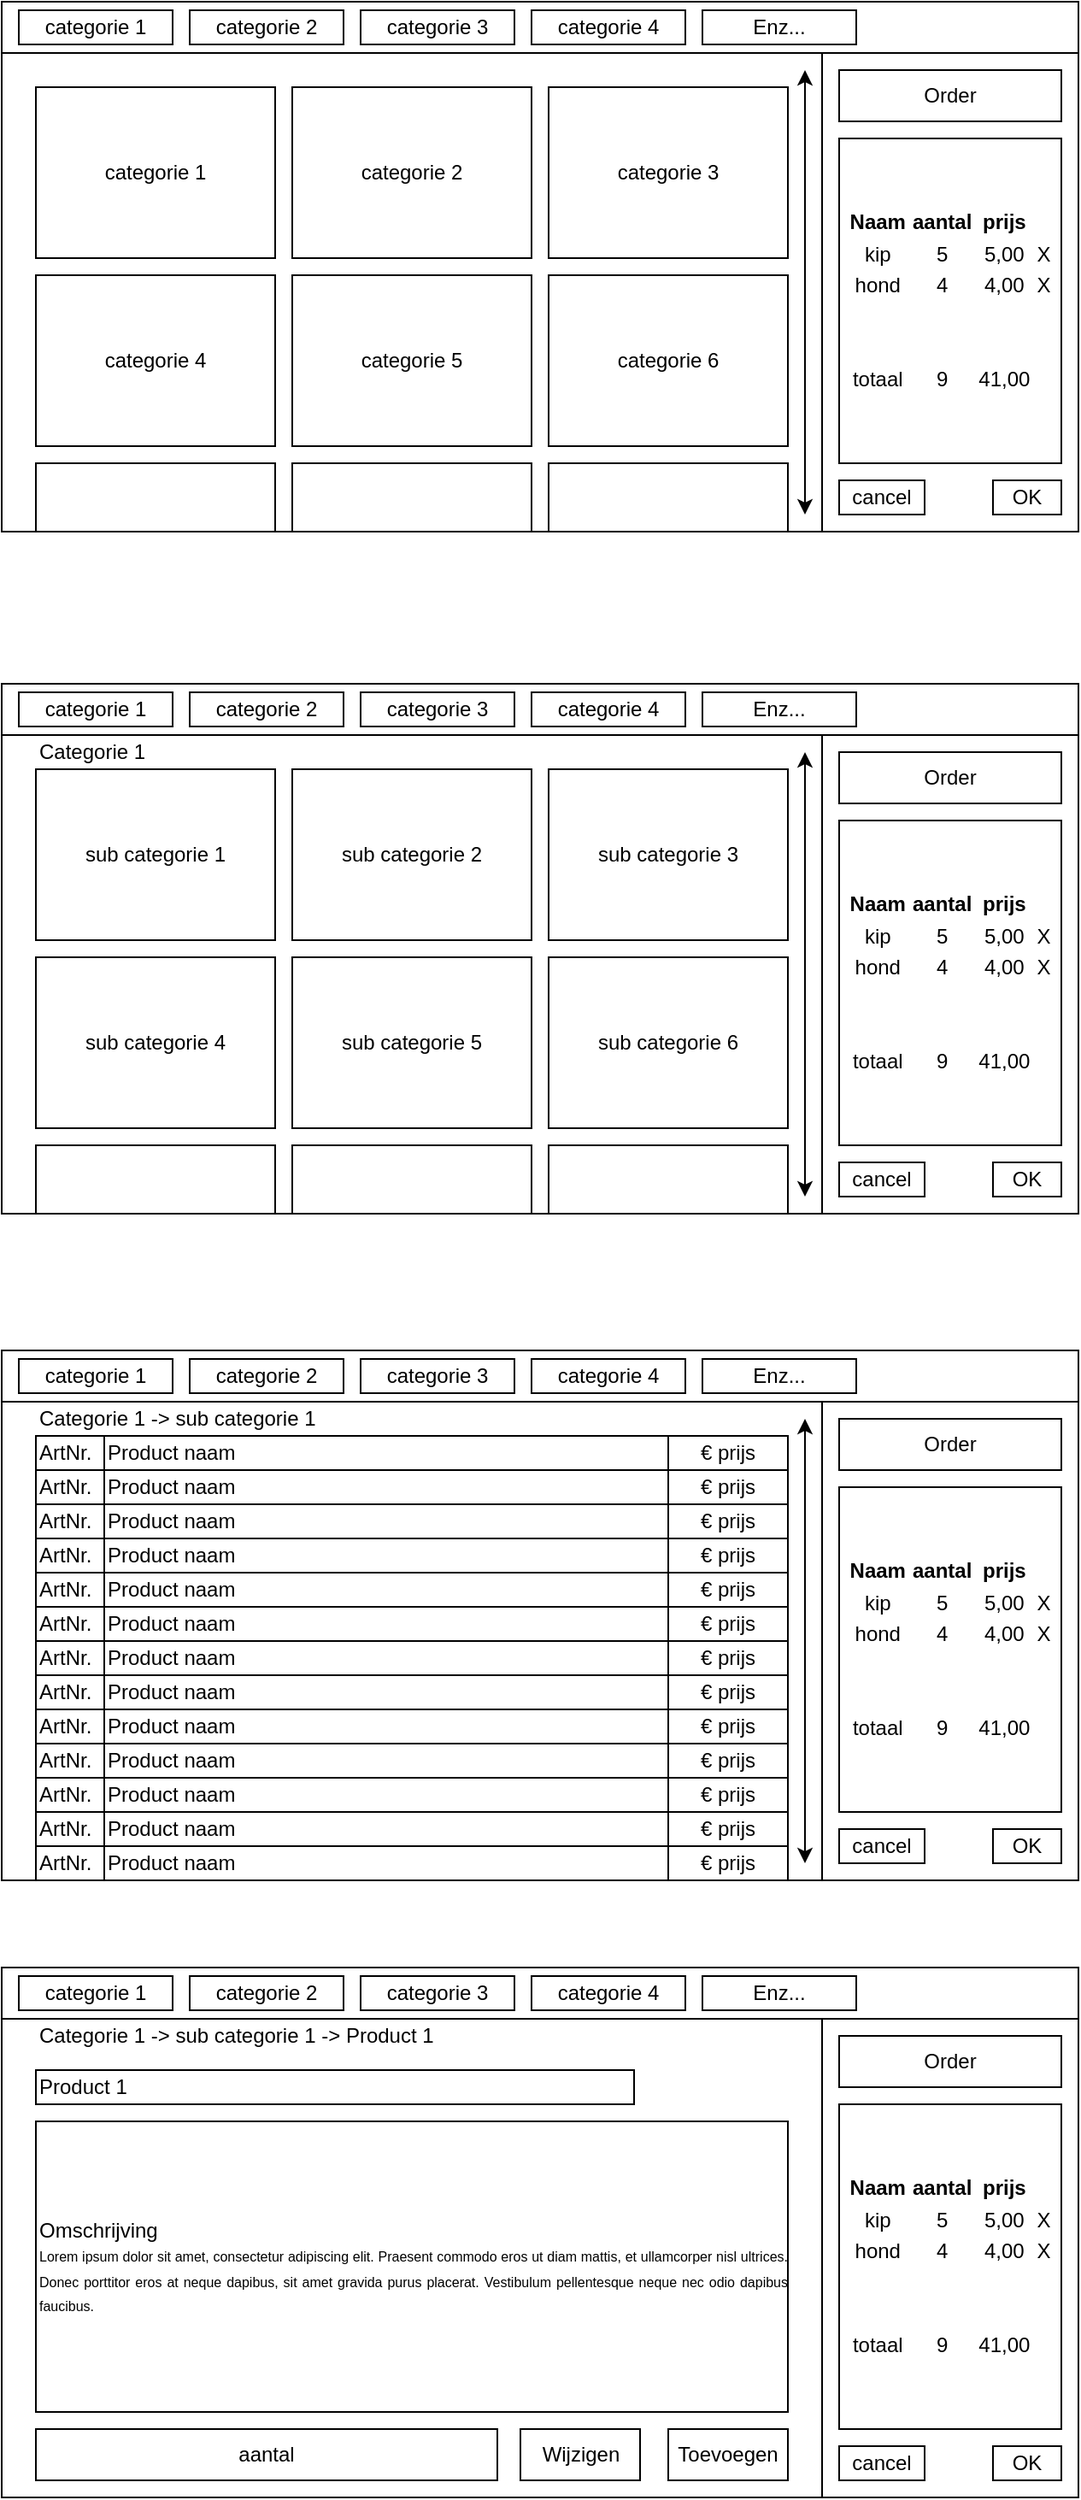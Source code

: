 <mxfile version="12.9.5"><diagram id="BGibSLIhGOoh5wiTFTgU" name="Page-1"><mxGraphModel dx="1185" dy="635" grid="1" gridSize="10" guides="1" tooltips="1" connect="1" arrows="1" fold="1" page="1" pageScale="1" pageWidth="827" pageHeight="1169" math="0" shadow="0"><root><mxCell id="0"/><mxCell id="1" parent="0"/><mxCell id="06vHBXw7kumZnDmz5Oq8-177" value="" style="rounded=0;whiteSpace=wrap;html=1;" parent="1" vertex="1"><mxGeometry x="40" y="889" width="480" height="280" as="geometry"/></mxCell><mxCell id="06vHBXw7kumZnDmz5Oq8-34" value="" style="rounded=0;whiteSpace=wrap;html=1;" parent="1" vertex="1"><mxGeometry x="40" y="100" width="480" height="280" as="geometry"/></mxCell><mxCell id="06vHBXw7kumZnDmz5Oq8-1" value="" style="rounded=0;whiteSpace=wrap;html=1;" parent="1" vertex="1"><mxGeometry x="40" y="70" width="630" height="30" as="geometry"/></mxCell><mxCell id="06vHBXw7kumZnDmz5Oq8-2" value="categorie 1" style="rounded=0;whiteSpace=wrap;html=1;" parent="1" vertex="1"><mxGeometry x="50" y="75" width="90" height="20" as="geometry"/></mxCell><mxCell id="06vHBXw7kumZnDmz5Oq8-6" value="categorie 2" style="rounded=0;whiteSpace=wrap;html=1;" parent="1" vertex="1"><mxGeometry x="150" y="75" width="90" height="20" as="geometry"/></mxCell><mxCell id="06vHBXw7kumZnDmz5Oq8-7" value="categorie 3" style="rounded=0;whiteSpace=wrap;html=1;" parent="1" vertex="1"><mxGeometry x="250" y="75" width="90" height="20" as="geometry"/></mxCell><mxCell id="06vHBXw7kumZnDmz5Oq8-8" value="categorie 4" style="rounded=0;whiteSpace=wrap;html=1;" parent="1" vertex="1"><mxGeometry x="350" y="75" width="90" height="20" as="geometry"/></mxCell><mxCell id="06vHBXw7kumZnDmz5Oq8-9" value="Enz..." style="rounded=0;whiteSpace=wrap;html=1;" parent="1" vertex="1"><mxGeometry x="450" y="75" width="90" height="20" as="geometry"/></mxCell><mxCell id="06vHBXw7kumZnDmz5Oq8-10" value="" style="rounded=0;whiteSpace=wrap;html=1;" parent="1" vertex="1"><mxGeometry x="520" y="100" width="150" height="280" as="geometry"/></mxCell><mxCell id="06vHBXw7kumZnDmz5Oq8-11" value="Order" style="rounded=0;whiteSpace=wrap;html=1;" parent="1" vertex="1"><mxGeometry x="530" y="110" width="130" height="30" as="geometry"/></mxCell><mxCell id="06vHBXw7kumZnDmz5Oq8-14" value="&lt;table&gt;&lt;tbody&gt;&lt;tr&gt;&lt;td&gt;&lt;b&gt;Naam&lt;/b&gt;&lt;/td&gt;&lt;td&gt;&lt;b&gt;aantal&lt;/b&gt;&lt;/td&gt;&lt;td&gt;&lt;b&gt;prijs&lt;/b&gt;&lt;/td&gt;&lt;td&gt;&lt;br&gt;&lt;/td&gt;&lt;/tr&gt;&lt;tr&gt;&lt;td&gt;kip&lt;/td&gt;&lt;td&gt;5&lt;/td&gt;&lt;td&gt;5,00&lt;/td&gt;&lt;td&gt;X&lt;/td&gt;&lt;/tr&gt;&lt;tr&gt;&lt;td&gt;hond&lt;/td&gt;&lt;td&gt;4&lt;/td&gt;&lt;td&gt;4,00&lt;/td&gt;&lt;td&gt;X&lt;/td&gt;&lt;/tr&gt;&lt;tr&gt;&lt;td&gt;&lt;br&gt;&lt;/td&gt;&lt;td&gt;&lt;br&gt;&lt;/td&gt;&lt;td&gt;&lt;br&gt;&lt;/td&gt;&lt;td&gt;&lt;br&gt;&lt;/td&gt;&lt;/tr&gt;&lt;tr&gt;&lt;td&gt;&lt;br&gt;&lt;/td&gt;&lt;td&gt;&lt;br&gt;&lt;/td&gt;&lt;td&gt;&lt;br&gt;&lt;/td&gt;&lt;td&gt;&lt;br&gt;&lt;/td&gt;&lt;/tr&gt;&lt;tr&gt;&lt;td&gt;totaal&lt;/td&gt;&lt;td&gt;9&lt;/td&gt;&lt;td&gt;41,00&lt;/td&gt;&lt;td&gt;&lt;br&gt;&lt;/td&gt;&lt;/tr&gt;&lt;/tbody&gt;&lt;/table&gt;" style="rounded=0;whiteSpace=wrap;html=1;" parent="1" vertex="1"><mxGeometry x="530" y="150" width="130" height="190" as="geometry"/></mxCell><mxCell id="06vHBXw7kumZnDmz5Oq8-15" value="cancel" style="rounded=0;whiteSpace=wrap;html=1;" parent="1" vertex="1"><mxGeometry x="530" y="350" width="50" height="20" as="geometry"/></mxCell><mxCell id="06vHBXw7kumZnDmz5Oq8-16" value="OK" style="rounded=0;whiteSpace=wrap;html=1;" parent="1" vertex="1"><mxGeometry x="620" y="350" width="40" height="20" as="geometry"/></mxCell><mxCell id="06vHBXw7kumZnDmz5Oq8-21" value="categorie 3" style="rounded=0;whiteSpace=wrap;html=1;" parent="1" vertex="1"><mxGeometry x="360" y="120" width="140" height="100" as="geometry"/></mxCell><mxCell id="06vHBXw7kumZnDmz5Oq8-25" value="categorie 2" style="rounded=0;whiteSpace=wrap;html=1;" parent="1" vertex="1"><mxGeometry x="210" y="120" width="140" height="100" as="geometry"/></mxCell><mxCell id="06vHBXw7kumZnDmz5Oq8-26" value="categorie 1" style="rounded=0;whiteSpace=wrap;html=1;" parent="1" vertex="1"><mxGeometry x="60" y="120" width="140" height="100" as="geometry"/></mxCell><mxCell id="06vHBXw7kumZnDmz5Oq8-27" value="categorie 6" style="rounded=0;whiteSpace=wrap;html=1;" parent="1" vertex="1"><mxGeometry x="360" y="230" width="140" height="100" as="geometry"/></mxCell><mxCell id="06vHBXw7kumZnDmz5Oq8-28" value="categorie 5" style="rounded=0;whiteSpace=wrap;html=1;" parent="1" vertex="1"><mxGeometry x="210" y="230" width="140" height="100" as="geometry"/></mxCell><mxCell id="06vHBXw7kumZnDmz5Oq8-29" value="categorie 4" style="rounded=0;whiteSpace=wrap;html=1;" parent="1" vertex="1"><mxGeometry x="60" y="230" width="140" height="100" as="geometry"/></mxCell><mxCell id="06vHBXw7kumZnDmz5Oq8-30" value="" style="endArrow=classic;startArrow=classic;html=1;" parent="1" edge="1"><mxGeometry width="50" height="50" relative="1" as="geometry"><mxPoint x="510" y="370" as="sourcePoint"/><mxPoint x="510" y="110" as="targetPoint"/></mxGeometry></mxCell><mxCell id="06vHBXw7kumZnDmz5Oq8-31" value="" style="rounded=0;whiteSpace=wrap;html=1;" parent="1" vertex="1"><mxGeometry x="360" y="340" width="140" height="40" as="geometry"/></mxCell><mxCell id="06vHBXw7kumZnDmz5Oq8-32" value="" style="rounded=0;whiteSpace=wrap;html=1;" parent="1" vertex="1"><mxGeometry x="210" y="340" width="140" height="40" as="geometry"/></mxCell><mxCell id="06vHBXw7kumZnDmz5Oq8-33" value="" style="rounded=0;whiteSpace=wrap;html=1;" parent="1" vertex="1"><mxGeometry x="60" y="340" width="140" height="40" as="geometry"/></mxCell><mxCell id="06vHBXw7kumZnDmz5Oq8-81" value="" style="rounded=0;whiteSpace=wrap;html=1;" parent="1" vertex="1"><mxGeometry x="40" y="499" width="480" height="280" as="geometry"/></mxCell><mxCell id="06vHBXw7kumZnDmz5Oq8-82" value="" style="rounded=0;whiteSpace=wrap;html=1;" parent="1" vertex="1"><mxGeometry x="40" y="469" width="630" height="30" as="geometry"/></mxCell><mxCell id="06vHBXw7kumZnDmz5Oq8-83" value="categorie 1" style="rounded=0;whiteSpace=wrap;html=1;" parent="1" vertex="1"><mxGeometry x="50" y="474" width="90" height="20" as="geometry"/></mxCell><mxCell id="06vHBXw7kumZnDmz5Oq8-84" value="categorie 2" style="rounded=0;whiteSpace=wrap;html=1;" parent="1" vertex="1"><mxGeometry x="150" y="474" width="90" height="20" as="geometry"/></mxCell><mxCell id="06vHBXw7kumZnDmz5Oq8-85" value="categorie 3" style="rounded=0;whiteSpace=wrap;html=1;" parent="1" vertex="1"><mxGeometry x="250" y="474" width="90" height="20" as="geometry"/></mxCell><mxCell id="06vHBXw7kumZnDmz5Oq8-86" value="categorie 4" style="rounded=0;whiteSpace=wrap;html=1;" parent="1" vertex="1"><mxGeometry x="350" y="474" width="90" height="20" as="geometry"/></mxCell><mxCell id="06vHBXw7kumZnDmz5Oq8-87" value="Enz..." style="rounded=0;whiteSpace=wrap;html=1;" parent="1" vertex="1"><mxGeometry x="450" y="474" width="90" height="20" as="geometry"/></mxCell><mxCell id="06vHBXw7kumZnDmz5Oq8-93" value="sub categorie 3" style="rounded=0;whiteSpace=wrap;html=1;" parent="1" vertex="1"><mxGeometry x="360" y="519" width="140" height="100" as="geometry"/></mxCell><mxCell id="06vHBXw7kumZnDmz5Oq8-94" value="sub categorie&amp;nbsp;2" style="rounded=0;whiteSpace=wrap;html=1;" parent="1" vertex="1"><mxGeometry x="210" y="519" width="140" height="100" as="geometry"/></mxCell><mxCell id="06vHBXw7kumZnDmz5Oq8-95" value="sub categorie 1" style="rounded=0;whiteSpace=wrap;html=1;" parent="1" vertex="1"><mxGeometry x="60" y="519" width="140" height="100" as="geometry"/></mxCell><mxCell id="06vHBXw7kumZnDmz5Oq8-96" value="sub categorie&amp;nbsp;6" style="rounded=0;whiteSpace=wrap;html=1;" parent="1" vertex="1"><mxGeometry x="360" y="629" width="140" height="100" as="geometry"/></mxCell><mxCell id="06vHBXw7kumZnDmz5Oq8-97" value="sub categorie&amp;nbsp;5" style="rounded=0;whiteSpace=wrap;html=1;" parent="1" vertex="1"><mxGeometry x="210" y="629" width="140" height="100" as="geometry"/></mxCell><mxCell id="06vHBXw7kumZnDmz5Oq8-98" value="sub categorie&amp;nbsp;4" style="rounded=0;whiteSpace=wrap;html=1;" parent="1" vertex="1"><mxGeometry x="60" y="629" width="140" height="100" as="geometry"/></mxCell><mxCell id="06vHBXw7kumZnDmz5Oq8-99" value="" style="endArrow=classic;startArrow=classic;html=1;" parent="1" edge="1"><mxGeometry width="50" height="50" relative="1" as="geometry"><mxPoint x="510" y="769.0" as="sourcePoint"/><mxPoint x="510" y="509" as="targetPoint"/></mxGeometry></mxCell><mxCell id="06vHBXw7kumZnDmz5Oq8-100" value="" style="rounded=0;whiteSpace=wrap;html=1;" parent="1" vertex="1"><mxGeometry x="360" y="739" width="140" height="40" as="geometry"/></mxCell><mxCell id="06vHBXw7kumZnDmz5Oq8-101" value="" style="rounded=0;whiteSpace=wrap;html=1;" parent="1" vertex="1"><mxGeometry x="210" y="739" width="140" height="40" as="geometry"/></mxCell><mxCell id="06vHBXw7kumZnDmz5Oq8-102" value="" style="rounded=0;whiteSpace=wrap;html=1;" parent="1" vertex="1"><mxGeometry x="60" y="739" width="140" height="40" as="geometry"/></mxCell><mxCell id="06vHBXw7kumZnDmz5Oq8-104" value="Categorie 1" style="text;html=1;strokeColor=none;fillColor=none;align=left;verticalAlign=middle;whiteSpace=wrap;rounded=0;" parent="1" vertex="1"><mxGeometry x="60" y="499" width="240" height="20" as="geometry"/></mxCell><mxCell id="06vHBXw7kumZnDmz5Oq8-106" value="" style="rounded=0;whiteSpace=wrap;html=1;" parent="1" vertex="1"><mxGeometry x="40" y="859" width="630" height="30" as="geometry"/></mxCell><mxCell id="06vHBXw7kumZnDmz5Oq8-107" value="categorie 1" style="rounded=0;whiteSpace=wrap;html=1;" parent="1" vertex="1"><mxGeometry x="50" y="864" width="90" height="20" as="geometry"/></mxCell><mxCell id="06vHBXw7kumZnDmz5Oq8-108" value="categorie 2" style="rounded=0;whiteSpace=wrap;html=1;" parent="1" vertex="1"><mxGeometry x="150" y="864" width="90" height="20" as="geometry"/></mxCell><mxCell id="06vHBXw7kumZnDmz5Oq8-109" value="categorie 3" style="rounded=0;whiteSpace=wrap;html=1;" parent="1" vertex="1"><mxGeometry x="250" y="864" width="90" height="20" as="geometry"/></mxCell><mxCell id="06vHBXw7kumZnDmz5Oq8-110" value="categorie 4" style="rounded=0;whiteSpace=wrap;html=1;" parent="1" vertex="1"><mxGeometry x="350" y="864" width="90" height="20" as="geometry"/></mxCell><mxCell id="06vHBXw7kumZnDmz5Oq8-111" value="Enz..." style="rounded=0;whiteSpace=wrap;html=1;" parent="1" vertex="1"><mxGeometry x="450" y="864" width="90" height="20" as="geometry"/></mxCell><mxCell id="06vHBXw7kumZnDmz5Oq8-123" value="" style="endArrow=classic;startArrow=classic;html=1;" parent="1" edge="1"><mxGeometry width="50" height="50" relative="1" as="geometry"><mxPoint x="510" y="1159.0" as="sourcePoint"/><mxPoint x="510" y="899" as="targetPoint"/></mxGeometry></mxCell><mxCell id="06vHBXw7kumZnDmz5Oq8-128" value="Categorie 1 -&amp;gt; sub categorie 1" style="text;html=1;strokeColor=none;fillColor=none;align=left;verticalAlign=middle;whiteSpace=wrap;rounded=0;" parent="1" vertex="1"><mxGeometry x="60" y="889" width="240" height="20" as="geometry"/></mxCell><mxCell id="06vHBXw7kumZnDmz5Oq8-129" value="ArtNr." style="rounded=0;whiteSpace=wrap;html=1;align=left;" parent="1" vertex="1"><mxGeometry x="60" y="909" width="440" height="20" as="geometry"/></mxCell><mxCell id="06vHBXw7kumZnDmz5Oq8-130" value="Product naam" style="rounded=0;whiteSpace=wrap;html=1;align=left;" parent="1" vertex="1"><mxGeometry x="100" y="909" width="330" height="20" as="geometry"/></mxCell><mxCell id="06vHBXw7kumZnDmz5Oq8-131" value="€ prijs" style="rounded=0;whiteSpace=wrap;html=1;" parent="1" vertex="1"><mxGeometry x="430" y="909" width="70" height="20" as="geometry"/></mxCell><mxCell id="06vHBXw7kumZnDmz5Oq8-132" value="ArtNr." style="rounded=0;whiteSpace=wrap;html=1;align=left;" parent="1" vertex="1"><mxGeometry x="60" y="929" width="440" height="20" as="geometry"/></mxCell><mxCell id="06vHBXw7kumZnDmz5Oq8-133" value="Product naam" style="rounded=0;whiteSpace=wrap;html=1;align=left;" parent="1" vertex="1"><mxGeometry x="100" y="929" width="330" height="20" as="geometry"/></mxCell><mxCell id="06vHBXw7kumZnDmz5Oq8-134" value="€ prijs" style="rounded=0;whiteSpace=wrap;html=1;" parent="1" vertex="1"><mxGeometry x="430" y="929" width="70" height="20" as="geometry"/></mxCell><mxCell id="06vHBXw7kumZnDmz5Oq8-135" value="ArtNr." style="rounded=0;whiteSpace=wrap;html=1;align=left;" parent="1" vertex="1"><mxGeometry x="60" y="949" width="440" height="20" as="geometry"/></mxCell><mxCell id="06vHBXw7kumZnDmz5Oq8-136" value="Product naam" style="rounded=0;whiteSpace=wrap;html=1;align=left;" parent="1" vertex="1"><mxGeometry x="100" y="949" width="330" height="20" as="geometry"/></mxCell><mxCell id="06vHBXw7kumZnDmz5Oq8-137" value="€ prijs" style="rounded=0;whiteSpace=wrap;html=1;" parent="1" vertex="1"><mxGeometry x="430" y="949" width="70" height="20" as="geometry"/></mxCell><mxCell id="06vHBXw7kumZnDmz5Oq8-138" value="ArtNr." style="rounded=0;whiteSpace=wrap;html=1;align=left;" parent="1" vertex="1"><mxGeometry x="60" y="969" width="440" height="20" as="geometry"/></mxCell><mxCell id="06vHBXw7kumZnDmz5Oq8-139" value="Product naam" style="rounded=0;whiteSpace=wrap;html=1;align=left;" parent="1" vertex="1"><mxGeometry x="100" y="969" width="330" height="20" as="geometry"/></mxCell><mxCell id="06vHBXw7kumZnDmz5Oq8-140" value="€ prijs" style="rounded=0;whiteSpace=wrap;html=1;" parent="1" vertex="1"><mxGeometry x="430" y="969" width="70" height="20" as="geometry"/></mxCell><mxCell id="06vHBXw7kumZnDmz5Oq8-141" value="ArtNr." style="rounded=0;whiteSpace=wrap;html=1;align=left;" parent="1" vertex="1"><mxGeometry x="60" y="989" width="440" height="20" as="geometry"/></mxCell><mxCell id="06vHBXw7kumZnDmz5Oq8-142" value="Product naam" style="rounded=0;whiteSpace=wrap;html=1;align=left;" parent="1" vertex="1"><mxGeometry x="100" y="989" width="330" height="20" as="geometry"/></mxCell><mxCell id="06vHBXw7kumZnDmz5Oq8-143" value="€ prijs" style="rounded=0;whiteSpace=wrap;html=1;" parent="1" vertex="1"><mxGeometry x="430" y="989" width="70" height="20" as="geometry"/></mxCell><mxCell id="06vHBXw7kumZnDmz5Oq8-144" value="ArtNr." style="rounded=0;whiteSpace=wrap;html=1;align=left;" parent="1" vertex="1"><mxGeometry x="60" y="1009" width="440" height="20" as="geometry"/></mxCell><mxCell id="06vHBXw7kumZnDmz5Oq8-145" value="Product naam" style="rounded=0;whiteSpace=wrap;html=1;align=left;" parent="1" vertex="1"><mxGeometry x="100" y="1009" width="330" height="20" as="geometry"/></mxCell><mxCell id="06vHBXw7kumZnDmz5Oq8-146" value="€ prijs" style="rounded=0;whiteSpace=wrap;html=1;" parent="1" vertex="1"><mxGeometry x="430" y="1009" width="70" height="20" as="geometry"/></mxCell><mxCell id="06vHBXw7kumZnDmz5Oq8-147" value="ArtNr." style="rounded=0;whiteSpace=wrap;html=1;align=left;" parent="1" vertex="1"><mxGeometry x="60" y="1029" width="440" height="20" as="geometry"/></mxCell><mxCell id="06vHBXw7kumZnDmz5Oq8-148" value="Product naam" style="rounded=0;whiteSpace=wrap;html=1;align=left;" parent="1" vertex="1"><mxGeometry x="100" y="1029" width="330" height="20" as="geometry"/></mxCell><mxCell id="06vHBXw7kumZnDmz5Oq8-149" value="€ prijs" style="rounded=0;whiteSpace=wrap;html=1;" parent="1" vertex="1"><mxGeometry x="430" y="1029" width="70" height="20" as="geometry"/></mxCell><mxCell id="06vHBXw7kumZnDmz5Oq8-150" value="ArtNr." style="rounded=0;whiteSpace=wrap;html=1;align=left;" parent="1" vertex="1"><mxGeometry x="60" y="1049" width="440" height="20" as="geometry"/></mxCell><mxCell id="06vHBXw7kumZnDmz5Oq8-151" value="Product naam" style="rounded=0;whiteSpace=wrap;html=1;align=left;" parent="1" vertex="1"><mxGeometry x="100" y="1049" width="330" height="20" as="geometry"/></mxCell><mxCell id="06vHBXw7kumZnDmz5Oq8-152" value="€ prijs" style="rounded=0;whiteSpace=wrap;html=1;" parent="1" vertex="1"><mxGeometry x="430" y="1049" width="70" height="20" as="geometry"/></mxCell><mxCell id="06vHBXw7kumZnDmz5Oq8-153" value="ArtNr." style="rounded=0;whiteSpace=wrap;html=1;align=left;" parent="1" vertex="1"><mxGeometry x="60" y="1069" width="440" height="20" as="geometry"/></mxCell><mxCell id="06vHBXw7kumZnDmz5Oq8-154" value="Product naam" style="rounded=0;whiteSpace=wrap;html=1;align=left;" parent="1" vertex="1"><mxGeometry x="100" y="1069" width="330" height="20" as="geometry"/></mxCell><mxCell id="06vHBXw7kumZnDmz5Oq8-155" value="€ prijs" style="rounded=0;whiteSpace=wrap;html=1;" parent="1" vertex="1"><mxGeometry x="430" y="1069" width="70" height="20" as="geometry"/></mxCell><mxCell id="06vHBXw7kumZnDmz5Oq8-156" value="ArtNr." style="rounded=0;whiteSpace=wrap;html=1;align=left;" parent="1" vertex="1"><mxGeometry x="60" y="1089" width="440" height="20" as="geometry"/></mxCell><mxCell id="06vHBXw7kumZnDmz5Oq8-157" value="Product naam" style="rounded=0;whiteSpace=wrap;html=1;align=left;" parent="1" vertex="1"><mxGeometry x="100" y="1089" width="330" height="20" as="geometry"/></mxCell><mxCell id="06vHBXw7kumZnDmz5Oq8-158" value="€ prijs" style="rounded=0;whiteSpace=wrap;html=1;" parent="1" vertex="1"><mxGeometry x="430" y="1089" width="70" height="20" as="geometry"/></mxCell><mxCell id="06vHBXw7kumZnDmz5Oq8-159" value="ArtNr." style="rounded=0;whiteSpace=wrap;html=1;align=left;" parent="1" vertex="1"><mxGeometry x="60" y="1109" width="440" height="20" as="geometry"/></mxCell><mxCell id="06vHBXw7kumZnDmz5Oq8-160" value="Product naam" style="rounded=0;whiteSpace=wrap;html=1;align=left;" parent="1" vertex="1"><mxGeometry x="100" y="1109" width="330" height="20" as="geometry"/></mxCell><mxCell id="06vHBXw7kumZnDmz5Oq8-161" value="€ prijs" style="rounded=0;whiteSpace=wrap;html=1;" parent="1" vertex="1"><mxGeometry x="430" y="1109" width="70" height="20" as="geometry"/></mxCell><mxCell id="06vHBXw7kumZnDmz5Oq8-162" value="ArtNr." style="rounded=0;whiteSpace=wrap;html=1;align=left;" parent="1" vertex="1"><mxGeometry x="60" y="1129" width="440" height="20" as="geometry"/></mxCell><mxCell id="06vHBXw7kumZnDmz5Oq8-163" value="Product naam" style="rounded=0;whiteSpace=wrap;html=1;align=left;" parent="1" vertex="1"><mxGeometry x="100" y="1129" width="330" height="20" as="geometry"/></mxCell><mxCell id="06vHBXw7kumZnDmz5Oq8-164" value="€ prijs" style="rounded=0;whiteSpace=wrap;html=1;" parent="1" vertex="1"><mxGeometry x="430" y="1129" width="70" height="20" as="geometry"/></mxCell><mxCell id="06vHBXw7kumZnDmz5Oq8-165" value="ArtNr." style="rounded=0;whiteSpace=wrap;html=1;align=left;" parent="1" vertex="1"><mxGeometry x="60" y="1149" width="440" height="20" as="geometry"/></mxCell><mxCell id="06vHBXw7kumZnDmz5Oq8-166" value="Product naam" style="rounded=0;whiteSpace=wrap;html=1;align=left;" parent="1" vertex="1"><mxGeometry x="100" y="1149" width="330" height="20" as="geometry"/></mxCell><mxCell id="06vHBXw7kumZnDmz5Oq8-167" value="€ prijs" style="rounded=0;whiteSpace=wrap;html=1;" parent="1" vertex="1"><mxGeometry x="430" y="1149" width="70" height="20" as="geometry"/></mxCell><mxCell id="06vHBXw7kumZnDmz5Oq8-178" value="" style="rounded=0;whiteSpace=wrap;html=1;" parent="1" vertex="1"><mxGeometry x="40" y="1250" width="480" height="280" as="geometry"/></mxCell><mxCell id="06vHBXw7kumZnDmz5Oq8-179" value="" style="rounded=0;whiteSpace=wrap;html=1;" parent="1" vertex="1"><mxGeometry x="40" y="1220" width="630" height="30" as="geometry"/></mxCell><mxCell id="06vHBXw7kumZnDmz5Oq8-180" value="categorie 1" style="rounded=0;whiteSpace=wrap;html=1;" parent="1" vertex="1"><mxGeometry x="50" y="1225" width="90" height="20" as="geometry"/></mxCell><mxCell id="06vHBXw7kumZnDmz5Oq8-181" value="categorie 2" style="rounded=0;whiteSpace=wrap;html=1;" parent="1" vertex="1"><mxGeometry x="150" y="1225" width="90" height="20" as="geometry"/></mxCell><mxCell id="06vHBXw7kumZnDmz5Oq8-182" value="categorie 3" style="rounded=0;whiteSpace=wrap;html=1;" parent="1" vertex="1"><mxGeometry x="250" y="1225" width="90" height="20" as="geometry"/></mxCell><mxCell id="06vHBXw7kumZnDmz5Oq8-183" value="categorie 4" style="rounded=0;whiteSpace=wrap;html=1;" parent="1" vertex="1"><mxGeometry x="350" y="1225" width="90" height="20" as="geometry"/></mxCell><mxCell id="06vHBXw7kumZnDmz5Oq8-184" value="Enz..." style="rounded=0;whiteSpace=wrap;html=1;" parent="1" vertex="1"><mxGeometry x="450" y="1225" width="90" height="20" as="geometry"/></mxCell><mxCell id="06vHBXw7kumZnDmz5Oq8-192" value="Categorie 1 -&amp;gt; sub categorie 1 -&amp;gt; Product 1&amp;nbsp;" style="text;html=1;strokeColor=none;fillColor=none;align=left;verticalAlign=middle;whiteSpace=wrap;rounded=0;" parent="1" vertex="1"><mxGeometry x="60" y="1250" width="240" height="20" as="geometry"/></mxCell><mxCell id="06vHBXw7kumZnDmz5Oq8-234" value="Product 1" style="rounded=0;whiteSpace=wrap;html=1;align=left;" parent="1" vertex="1"><mxGeometry x="60" y="1280" width="350" height="20" as="geometry"/></mxCell><mxCell id="06vHBXw7kumZnDmz5Oq8-235" value="&lt;div style=&quot;text-align: justify&quot;&gt;&lt;span&gt;Omschrijving&lt;br&gt;&lt;font style=&quot;font-size: 8px&quot;&gt;Lorem ipsum dolor sit amet, consectetur adipiscing elit. Praesent commodo eros ut diam mattis, et ullamcorper nisl ultrices. Donec porttitor eros at neque dapibus, sit amet gravida purus placerat. Vestibulum pellentesque neque nec odio dapibus faucibus.&lt;/font&gt;&lt;br&gt;&lt;/span&gt;&lt;/div&gt;" style="rounded=0;whiteSpace=wrap;html=1;align=left;" parent="1" vertex="1"><mxGeometry x="60" y="1310" width="440" height="170" as="geometry"/></mxCell><mxCell id="06vHBXw7kumZnDmz5Oq8-236" value="aantal" style="rounded=0;whiteSpace=wrap;html=1;" parent="1" vertex="1"><mxGeometry x="60" y="1490" width="270" height="30" as="geometry"/></mxCell><mxCell id="06vHBXw7kumZnDmz5Oq8-237" value="Toevoegen" style="rounded=0;whiteSpace=wrap;html=1;" parent="1" vertex="1"><mxGeometry x="430" y="1490" width="70" height="30" as="geometry"/></mxCell><mxCell id="eSClr_XSMPYvAcmI0a5r-1" value="" style="rounded=0;whiteSpace=wrap;html=1;" vertex="1" parent="1"><mxGeometry x="520" y="499" width="150" height="280" as="geometry"/></mxCell><mxCell id="eSClr_XSMPYvAcmI0a5r-2" value="Order" style="rounded=0;whiteSpace=wrap;html=1;" vertex="1" parent="1"><mxGeometry x="530" y="509" width="130" height="30" as="geometry"/></mxCell><mxCell id="eSClr_XSMPYvAcmI0a5r-3" value="&lt;table&gt;&lt;tbody&gt;&lt;tr&gt;&lt;td&gt;&lt;b&gt;Naam&lt;/b&gt;&lt;/td&gt;&lt;td&gt;&lt;b&gt;aantal&lt;/b&gt;&lt;/td&gt;&lt;td&gt;&lt;b&gt;prijs&lt;/b&gt;&lt;/td&gt;&lt;td&gt;&lt;br&gt;&lt;/td&gt;&lt;/tr&gt;&lt;tr&gt;&lt;td&gt;kip&lt;/td&gt;&lt;td&gt;5&lt;/td&gt;&lt;td&gt;5,00&lt;/td&gt;&lt;td&gt;X&lt;/td&gt;&lt;/tr&gt;&lt;tr&gt;&lt;td&gt;hond&lt;/td&gt;&lt;td&gt;4&lt;/td&gt;&lt;td&gt;4,00&lt;/td&gt;&lt;td&gt;X&lt;/td&gt;&lt;/tr&gt;&lt;tr&gt;&lt;td&gt;&lt;br&gt;&lt;/td&gt;&lt;td&gt;&lt;br&gt;&lt;/td&gt;&lt;td&gt;&lt;br&gt;&lt;/td&gt;&lt;td&gt;&lt;br&gt;&lt;/td&gt;&lt;/tr&gt;&lt;tr&gt;&lt;td&gt;&lt;br&gt;&lt;/td&gt;&lt;td&gt;&lt;br&gt;&lt;/td&gt;&lt;td&gt;&lt;br&gt;&lt;/td&gt;&lt;td&gt;&lt;br&gt;&lt;/td&gt;&lt;/tr&gt;&lt;tr&gt;&lt;td&gt;totaal&lt;/td&gt;&lt;td&gt;9&lt;/td&gt;&lt;td&gt;41,00&lt;/td&gt;&lt;td&gt;&lt;br&gt;&lt;/td&gt;&lt;/tr&gt;&lt;/tbody&gt;&lt;/table&gt;" style="rounded=0;whiteSpace=wrap;html=1;" vertex="1" parent="1"><mxGeometry x="530" y="549" width="130" height="190" as="geometry"/></mxCell><mxCell id="eSClr_XSMPYvAcmI0a5r-4" value="cancel" style="rounded=0;whiteSpace=wrap;html=1;" vertex="1" parent="1"><mxGeometry x="530" y="749" width="50" height="20" as="geometry"/></mxCell><mxCell id="eSClr_XSMPYvAcmI0a5r-5" value="OK" style="rounded=0;whiteSpace=wrap;html=1;" vertex="1" parent="1"><mxGeometry x="620" y="749" width="40" height="20" as="geometry"/></mxCell><mxCell id="eSClr_XSMPYvAcmI0a5r-6" value="" style="rounded=0;whiteSpace=wrap;html=1;" vertex="1" parent="1"><mxGeometry x="520" y="889" width="150" height="280" as="geometry"/></mxCell><mxCell id="eSClr_XSMPYvAcmI0a5r-7" value="Order" style="rounded=0;whiteSpace=wrap;html=1;" vertex="1" parent="1"><mxGeometry x="530" y="899" width="130" height="30" as="geometry"/></mxCell><mxCell id="eSClr_XSMPYvAcmI0a5r-8" value="&lt;table&gt;&lt;tbody&gt;&lt;tr&gt;&lt;td&gt;&lt;b&gt;Naam&lt;/b&gt;&lt;/td&gt;&lt;td&gt;&lt;b&gt;aantal&lt;/b&gt;&lt;/td&gt;&lt;td&gt;&lt;b&gt;prijs&lt;/b&gt;&lt;/td&gt;&lt;td&gt;&lt;br&gt;&lt;/td&gt;&lt;/tr&gt;&lt;tr&gt;&lt;td&gt;kip&lt;/td&gt;&lt;td&gt;5&lt;/td&gt;&lt;td&gt;5,00&lt;/td&gt;&lt;td&gt;X&lt;/td&gt;&lt;/tr&gt;&lt;tr&gt;&lt;td&gt;hond&lt;/td&gt;&lt;td&gt;4&lt;/td&gt;&lt;td&gt;4,00&lt;/td&gt;&lt;td&gt;X&lt;/td&gt;&lt;/tr&gt;&lt;tr&gt;&lt;td&gt;&lt;br&gt;&lt;/td&gt;&lt;td&gt;&lt;br&gt;&lt;/td&gt;&lt;td&gt;&lt;br&gt;&lt;/td&gt;&lt;td&gt;&lt;br&gt;&lt;/td&gt;&lt;/tr&gt;&lt;tr&gt;&lt;td&gt;&lt;br&gt;&lt;/td&gt;&lt;td&gt;&lt;br&gt;&lt;/td&gt;&lt;td&gt;&lt;br&gt;&lt;/td&gt;&lt;td&gt;&lt;br&gt;&lt;/td&gt;&lt;/tr&gt;&lt;tr&gt;&lt;td&gt;totaal&lt;/td&gt;&lt;td&gt;9&lt;/td&gt;&lt;td&gt;41,00&lt;/td&gt;&lt;td&gt;&lt;br&gt;&lt;/td&gt;&lt;/tr&gt;&lt;/tbody&gt;&lt;/table&gt;" style="rounded=0;whiteSpace=wrap;html=1;" vertex="1" parent="1"><mxGeometry x="530" y="939" width="130" height="190" as="geometry"/></mxCell><mxCell id="eSClr_XSMPYvAcmI0a5r-9" value="cancel" style="rounded=0;whiteSpace=wrap;html=1;" vertex="1" parent="1"><mxGeometry x="530" y="1139" width="50" height="20" as="geometry"/></mxCell><mxCell id="eSClr_XSMPYvAcmI0a5r-10" value="OK" style="rounded=0;whiteSpace=wrap;html=1;" vertex="1" parent="1"><mxGeometry x="620" y="1139" width="40" height="20" as="geometry"/></mxCell><mxCell id="eSClr_XSMPYvAcmI0a5r-11" value="" style="rounded=0;whiteSpace=wrap;html=1;" vertex="1" parent="1"><mxGeometry x="520" y="1250" width="150" height="280" as="geometry"/></mxCell><mxCell id="eSClr_XSMPYvAcmI0a5r-12" value="Order" style="rounded=0;whiteSpace=wrap;html=1;" vertex="1" parent="1"><mxGeometry x="530" y="1260" width="130" height="30" as="geometry"/></mxCell><mxCell id="eSClr_XSMPYvAcmI0a5r-13" value="&lt;table&gt;&lt;tbody&gt;&lt;tr&gt;&lt;td&gt;&lt;b&gt;Naam&lt;/b&gt;&lt;/td&gt;&lt;td&gt;&lt;b&gt;aantal&lt;/b&gt;&lt;/td&gt;&lt;td&gt;&lt;b&gt;prijs&lt;/b&gt;&lt;/td&gt;&lt;td&gt;&lt;br&gt;&lt;/td&gt;&lt;/tr&gt;&lt;tr&gt;&lt;td&gt;kip&lt;/td&gt;&lt;td&gt;5&lt;/td&gt;&lt;td&gt;5,00&lt;/td&gt;&lt;td&gt;X&lt;/td&gt;&lt;/tr&gt;&lt;tr&gt;&lt;td&gt;hond&lt;/td&gt;&lt;td&gt;4&lt;/td&gt;&lt;td&gt;4,00&lt;/td&gt;&lt;td&gt;X&lt;/td&gt;&lt;/tr&gt;&lt;tr&gt;&lt;td&gt;&lt;br&gt;&lt;/td&gt;&lt;td&gt;&lt;br&gt;&lt;/td&gt;&lt;td&gt;&lt;br&gt;&lt;/td&gt;&lt;td&gt;&lt;br&gt;&lt;/td&gt;&lt;/tr&gt;&lt;tr&gt;&lt;td&gt;&lt;br&gt;&lt;/td&gt;&lt;td&gt;&lt;br&gt;&lt;/td&gt;&lt;td&gt;&lt;br&gt;&lt;/td&gt;&lt;td&gt;&lt;br&gt;&lt;/td&gt;&lt;/tr&gt;&lt;tr&gt;&lt;td&gt;totaal&lt;/td&gt;&lt;td&gt;9&lt;/td&gt;&lt;td&gt;41,00&lt;/td&gt;&lt;td&gt;&lt;br&gt;&lt;/td&gt;&lt;/tr&gt;&lt;/tbody&gt;&lt;/table&gt;" style="rounded=0;whiteSpace=wrap;html=1;" vertex="1" parent="1"><mxGeometry x="530" y="1300" width="130" height="190" as="geometry"/></mxCell><mxCell id="eSClr_XSMPYvAcmI0a5r-14" value="cancel" style="rounded=0;whiteSpace=wrap;html=1;" vertex="1" parent="1"><mxGeometry x="530" y="1500" width="50" height="20" as="geometry"/></mxCell><mxCell id="eSClr_XSMPYvAcmI0a5r-15" value="OK" style="rounded=0;whiteSpace=wrap;html=1;" vertex="1" parent="1"><mxGeometry x="620" y="1500" width="40" height="20" as="geometry"/></mxCell><mxCell id="eSClr_XSMPYvAcmI0a5r-16" value="Wijzigen" style="rounded=0;whiteSpace=wrap;html=1;" vertex="1" parent="1"><mxGeometry x="343.5" y="1490" width="70" height="30" as="geometry"/></mxCell></root></mxGraphModel></diagram></mxfile>